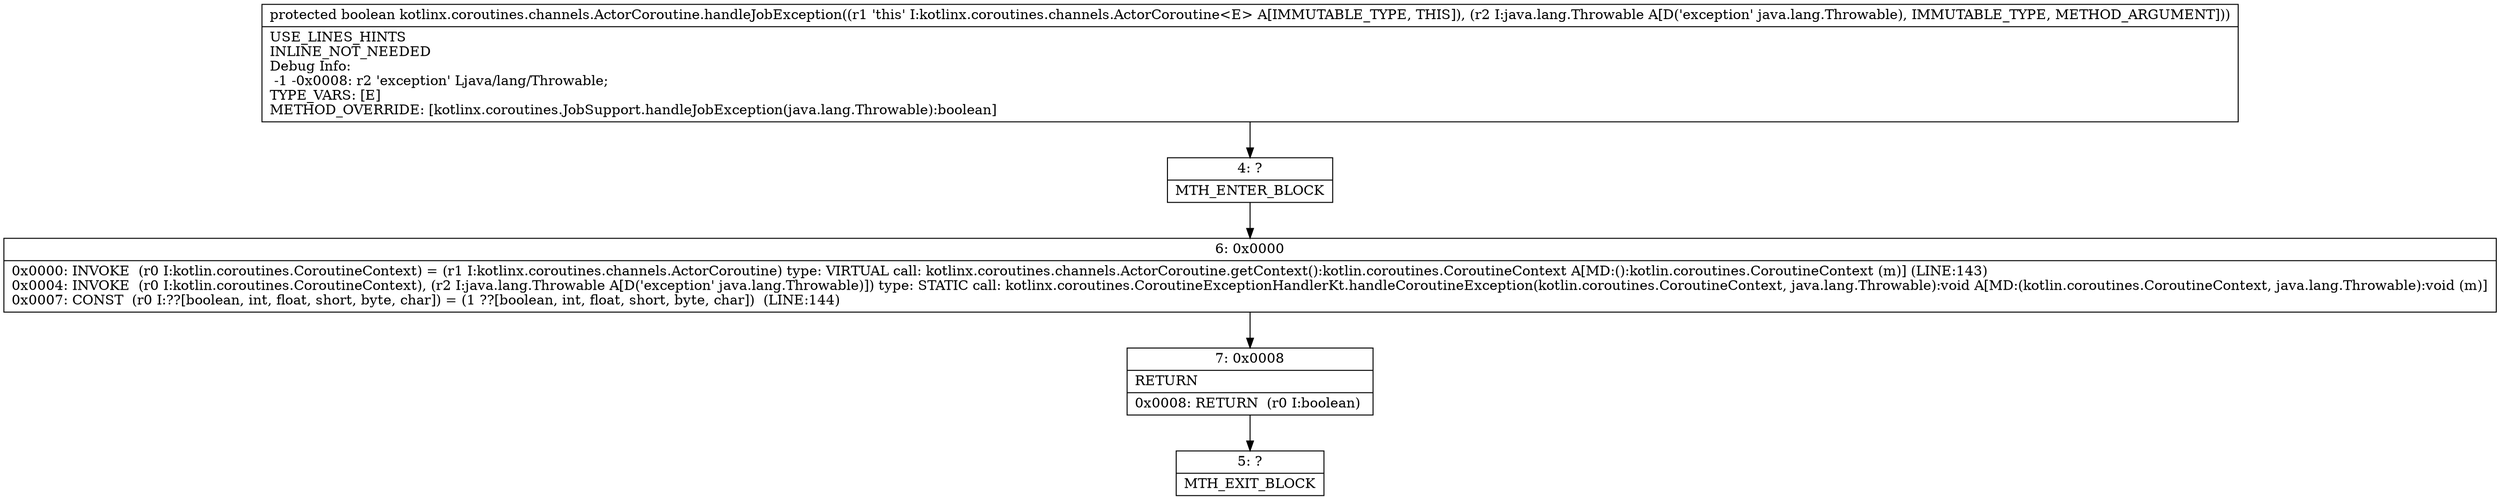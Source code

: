 digraph "CFG forkotlinx.coroutines.channels.ActorCoroutine.handleJobException(Ljava\/lang\/Throwable;)Z" {
Node_4 [shape=record,label="{4\:\ ?|MTH_ENTER_BLOCK\l}"];
Node_6 [shape=record,label="{6\:\ 0x0000|0x0000: INVOKE  (r0 I:kotlin.coroutines.CoroutineContext) = (r1 I:kotlinx.coroutines.channels.ActorCoroutine) type: VIRTUAL call: kotlinx.coroutines.channels.ActorCoroutine.getContext():kotlin.coroutines.CoroutineContext A[MD:():kotlin.coroutines.CoroutineContext (m)] (LINE:143)\l0x0004: INVOKE  (r0 I:kotlin.coroutines.CoroutineContext), (r2 I:java.lang.Throwable A[D('exception' java.lang.Throwable)]) type: STATIC call: kotlinx.coroutines.CoroutineExceptionHandlerKt.handleCoroutineException(kotlin.coroutines.CoroutineContext, java.lang.Throwable):void A[MD:(kotlin.coroutines.CoroutineContext, java.lang.Throwable):void (m)]\l0x0007: CONST  (r0 I:??[boolean, int, float, short, byte, char]) = (1 ??[boolean, int, float, short, byte, char])  (LINE:144)\l}"];
Node_7 [shape=record,label="{7\:\ 0x0008|RETURN\l|0x0008: RETURN  (r0 I:boolean) \l}"];
Node_5 [shape=record,label="{5\:\ ?|MTH_EXIT_BLOCK\l}"];
MethodNode[shape=record,label="{protected boolean kotlinx.coroutines.channels.ActorCoroutine.handleJobException((r1 'this' I:kotlinx.coroutines.channels.ActorCoroutine\<E\> A[IMMUTABLE_TYPE, THIS]), (r2 I:java.lang.Throwable A[D('exception' java.lang.Throwable), IMMUTABLE_TYPE, METHOD_ARGUMENT]))  | USE_LINES_HINTS\lINLINE_NOT_NEEDED\lDebug Info:\l  \-1 \-0x0008: r2 'exception' Ljava\/lang\/Throwable;\lTYPE_VARS: [E]\lMETHOD_OVERRIDE: [kotlinx.coroutines.JobSupport.handleJobException(java.lang.Throwable):boolean]\l}"];
MethodNode -> Node_4;Node_4 -> Node_6;
Node_6 -> Node_7;
Node_7 -> Node_5;
}

